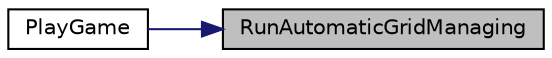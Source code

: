 digraph "RunAutomaticGridManaging"
{
 // LATEX_PDF_SIZE
  edge [fontname="Helvetica",fontsize="10",labelfontname="Helvetica",labelfontsize="10"];
  node [fontname="Helvetica",fontsize="10",shape=record];
  rankdir="RL";
  Node159 [label="RunAutomaticGridManaging",height=0.2,width=0.4,color="black", fillcolor="grey75", style="filled", fontcolor="black",tooltip="Do everything that is automatic between two player's move."];
  Node159 -> Node160 [dir="back",color="midnightblue",fontsize="10",style="solid",fontname="Helvetica"];
  Node160 [label="PlayGame",height=0.2,width=0.4,color="black", fillcolor="white", style="filled",URL="$game_8cpp.html#a16d69d7370efc79d02a6903d1f2fb5d0",tooltip="Plays the game with all sets parameters."];
}
